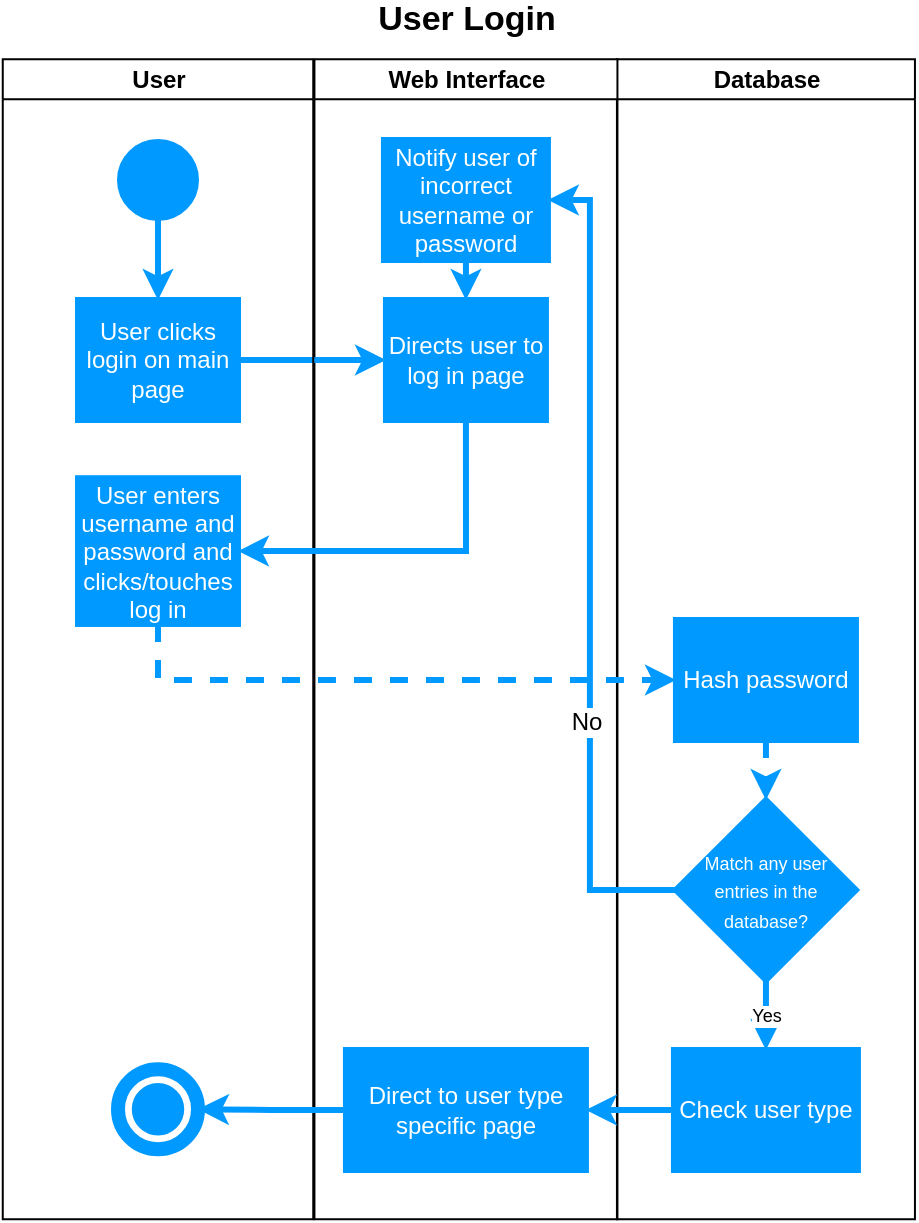 <mxfile version="16.5.6" type="google" pages="3"><diagram id="prtHgNgQTEPvFCAcTncT" name="Page-1"><mxGraphModel dx="1038" dy="575" grid="1" gridSize="10" guides="1" tooltips="1" connect="1" arrows="1" fold="1" page="1" pageScale="1" pageWidth="827" pageHeight="1169" math="0" shadow="0"><root><mxCell id="0"/><mxCell id="1" parent="0"/><mxCell id="dNxyNK7c78bLwvsdeMH5-22" value="Database" style="swimlane;html=1;startSize=20;horizontal=0;rotation=90;movable=1;resizable=1;rotatable=0;expand=0;collapsible=0;dropTarget=0;" parent="1" vertex="1"><mxGeometry x="275.97" y="485.11" width="580" height="149" as="geometry"/></mxCell><mxCell id="1AsbASucSbydyOSCbN1f-7" value="&lt;p style=&quot;line-height: 1.2&quot;&gt;&lt;font style=&quot;font-size: 9px&quot;&gt;Match any user entries in the database?&lt;/font&gt;&lt;/p&gt;" style="rhombus;whiteSpace=wrap;html=1;rounded=0;fontFamily=Helvetica;fontSize=12;fontColor=#FFFFFF;strokeColor=#0099FF;strokeWidth=3;fillColor=#0099FF;rotation=0;" vertex="1" parent="dNxyNK7c78bLwvsdeMH5-22"><mxGeometry x="245" y="154.89" width="90" height="90" as="geometry"/></mxCell><mxCell id="1AsbASucSbydyOSCbN1f-14" style="edgeStyle=orthogonalEdgeStyle;shape=connector;rounded=0;orthogonalLoop=1;jettySize=auto;html=1;exitX=0.5;exitY=1;exitDx=0;exitDy=0;entryX=0.5;entryY=0;entryDx=0;entryDy=0;dashed=1;labelBackgroundColor=default;fontFamily=Helvetica;fontSize=9;fontColor=#FFFFFF;startArrow=none;startFill=0;endArrow=classic;endFill=1;strokeColor=#0099FF;strokeWidth=3;" edge="1" parent="dNxyNK7c78bLwvsdeMH5-22" source="1AsbASucSbydyOSCbN1f-8" target="1AsbASucSbydyOSCbN1f-7"><mxGeometry relative="1" as="geometry"/></mxCell><mxCell id="1AsbASucSbydyOSCbN1f-8" value="&lt;font style=&quot;font-size: 12px&quot;&gt;Hash password&lt;/font&gt;" style="rounded=0;whiteSpace=wrap;html=1;fontFamily=Helvetica;fontSize=9;fontColor=#FFFFFF;strokeColor=#0099FF;strokeWidth=3;fillColor=#0099FF;rotation=0;" vertex="1" parent="dNxyNK7c78bLwvsdeMH5-22"><mxGeometry x="245" y="64.89" width="90" height="60" as="geometry"/></mxCell><mxCell id="dNxyNK7c78bLwvsdeMH5-21" value="Web Interface" style="swimlane;html=1;startSize=20;horizontal=0;rotation=90;movable=1;resizable=1;expand=0;collapsible=0;rotatable=0;dropTarget=0;" parent="1" vertex="1"><mxGeometry x="125.97" y="483.86" width="580" height="151.5" as="geometry"/></mxCell><mxCell id="dNxyNK7c78bLwvsdeMH5-26" value="&lt;font color=&quot;#ffffff&quot;&gt;Directs user to log in page&lt;/font&gt;" style="rounded=0;whiteSpace=wrap;html=1;fontFamily=Helvetica;fontSize=12;fontColor=#000000;align=center;strokeColor=#0099FF;strokeWidth=3;fillColor=#0099FF;rotation=0;" parent="dNxyNK7c78bLwvsdeMH5-21" vertex="1"><mxGeometry x="250" y="-93.86" width="80" height="60" as="geometry"/></mxCell><mxCell id="dNxyNK7c78bLwvsdeMH5-27" value="" style="edgeStyle=orthogonalEdgeStyle;rounded=0;orthogonalLoop=1;jettySize=auto;html=1;endArrow=classic;endFill=1;fontSize=12;fillColor=default;strokeColor=#0099FF;fontColor=#000000;strokeWidth=3;startArrow=none;startFill=0;" parent="1" source="dNxyNK7c78bLwvsdeMH5-24" target="dNxyNK7c78bLwvsdeMH5-26" edge="1"><mxGeometry relative="1" as="geometry"/></mxCell><mxCell id="dNxyNK7c78bLwvsdeMH5-20" value="User" style="swimlane;html=1;startSize=20;horizontal=0;rotation=90;movable=1;resizable=1;dropTarget=0;collapsible=0;expand=0;rotatable=0;" parent="1" vertex="1"><mxGeometry x="-28" y="481.98" width="580" height="155.25" as="geometry"/></mxCell><mxCell id="dNxyNK7c78bLwvsdeMH5-25" value="" style="edgeStyle=orthogonalEdgeStyle;rounded=0;orthogonalLoop=1;jettySize=auto;html=1;fontSize=12;fillColor=#0099FF;strokeColor=#0099FF;fontColor=#000000;strokeWidth=3;" parent="dNxyNK7c78bLwvsdeMH5-20" source="dNxyNK7c78bLwvsdeMH5-23" target="dNxyNK7c78bLwvsdeMH5-24" edge="1"><mxGeometry relative="1" as="geometry"/></mxCell><mxCell id="dNxyNK7c78bLwvsdeMH5-23" value="" style="ellipse;whiteSpace=wrap;html=1;fillColor=#0099FF;strokeColor=#0099FF;rotation=90;" parent="dNxyNK7c78bLwvsdeMH5-20" vertex="1"><mxGeometry x="270" y="-172" width="40" height="40" as="geometry"/></mxCell><mxCell id="dNxyNK7c78bLwvsdeMH5-24" value="&lt;font color=&quot;#ffffff&quot;&gt;User clicks login on main page&lt;/font&gt;" style="rounded=0;whiteSpace=wrap;html=1;fontFamily=Helvetica;fontSize=12;fontColor=#000000;align=center;strokeWidth=3;strokeColor=#0099FF;fillColor=#0099FF;rotation=0;" parent="dNxyNK7c78bLwvsdeMH5-20" vertex="1"><mxGeometry x="250" y="-91.98" width="80" height="60" as="geometry"/></mxCell><mxCell id="dNxyNK7c78bLwvsdeMH5-32" value="" style="ellipse;whiteSpace=wrap;html=1;strokeColor=#0099FF;strokeWidth=7;rotation=90;" parent="dNxyNK7c78bLwvsdeMH5-20" vertex="1"><mxGeometry x="270" y="292.62" width="40" height="40" as="geometry"/></mxCell><mxCell id="1AsbASucSbydyOSCbN1f-1" value="" style="ellipse;whiteSpace=wrap;html=1;aspect=fixed;strokeColor=#0099FF;strokeWidth=7;fillColor=#0099FF;rotation=90;" vertex="1" parent="dNxyNK7c78bLwvsdeMH5-20"><mxGeometry x="280.38" y="303" width="19.24" height="19.24" as="geometry"/></mxCell><mxCell id="1AsbASucSbydyOSCbN1f-4" value="User enters username and password and clicks/touches log in" style="rounded=0;whiteSpace=wrap;html=1;fontFamily=Helvetica;fontSize=12;fontColor=#FFFFFF;strokeColor=#0099FF;strokeWidth=3;fillColor=#0099FF;rotation=0;" vertex="1" parent="dNxyNK7c78bLwvsdeMH5-20"><mxGeometry x="250" y="-2.87" width="80" height="72.87" as="geometry"/></mxCell><mxCell id="1AsbASucSbydyOSCbN1f-12" style="edgeStyle=orthogonalEdgeStyle;shape=connector;rounded=0;orthogonalLoop=1;jettySize=auto;html=1;exitX=0.5;exitY=1;exitDx=0;exitDy=0;entryX=1;entryY=0.5;entryDx=0;entryDy=0;labelBackgroundColor=default;fontFamily=Helvetica;fontSize=9;fontColor=#FFFFFF;startArrow=none;startFill=0;endArrow=classic;endFill=1;strokeColor=#0099FF;strokeWidth=3;" edge="1" parent="1" source="dNxyNK7c78bLwvsdeMH5-26" target="1AsbASucSbydyOSCbN1f-4"><mxGeometry relative="1" as="geometry"/></mxCell><mxCell id="1AsbASucSbydyOSCbN1f-13" style="edgeStyle=orthogonalEdgeStyle;shape=connector;rounded=0;orthogonalLoop=1;jettySize=auto;html=1;exitX=0.5;exitY=1;exitDx=0;exitDy=0;entryX=0;entryY=0.5;entryDx=0;entryDy=0;labelBackgroundColor=default;fontFamily=Helvetica;fontSize=9;fontColor=#FFFFFF;startArrow=none;startFill=0;endArrow=classic;endFill=1;strokeColor=#0099FF;strokeWidth=3;dashed=1;" edge="1" parent="1" source="1AsbASucSbydyOSCbN1f-4" target="1AsbASucSbydyOSCbN1f-8"><mxGeometry relative="1" as="geometry"/></mxCell><mxCell id="1AsbASucSbydyOSCbN1f-24" style="edgeStyle=orthogonalEdgeStyle;shape=connector;rounded=0;orthogonalLoop=1;jettySize=auto;html=1;exitX=0;exitY=0.5;exitDx=0;exitDy=0;entryX=1;entryY=0.5;entryDx=0;entryDy=0;labelBackgroundColor=default;fontFamily=Helvetica;fontSize=9;fontColor=#FFFFFF;startArrow=none;startFill=0;endArrow=classic;endFill=1;strokeColor=#0099FF;strokeWidth=3;" edge="1" parent="1" source="1AsbASucSbydyOSCbN1f-21" target="1AsbASucSbydyOSCbN1f-23"><mxGeometry relative="1" as="geometry"/></mxCell><mxCell id="1AsbASucSbydyOSCbN1f-21" value="&lt;font color=&quot;#ffffff&quot; style=&quot;font-size: 12px&quot;&gt;Check user type&lt;/font&gt;" style="rounded=0;whiteSpace=wrap;html=1;fontFamily=Helvetica;fontSize=9;fontColor=#000000;strokeColor=#0099FF;strokeWidth=3;fillColor=#0099FF;" vertex="1" parent="1"><mxGeometry x="519.97" y="765" width="92" height="60" as="geometry"/></mxCell><mxCell id="1AsbASucSbydyOSCbN1f-22" value="&lt;font color=&quot;#000000&quot;&gt;Yes&lt;/font&gt;" style="edgeStyle=orthogonalEdgeStyle;shape=connector;rounded=0;orthogonalLoop=1;jettySize=auto;html=1;exitX=0.5;exitY=1;exitDx=0;exitDy=0;entryX=0.5;entryY=0;entryDx=0;entryDy=0;labelBackgroundColor=default;fontFamily=Helvetica;fontSize=9;fontColor=#FFFFFF;startArrow=none;startFill=0;endArrow=classic;endFill=1;strokeColor=#0099FF;strokeWidth=3;" edge="1" parent="1" source="1AsbASucSbydyOSCbN1f-7" target="1AsbASucSbydyOSCbN1f-21"><mxGeometry relative="1" as="geometry"/></mxCell><mxCell id="1AsbASucSbydyOSCbN1f-25" style="edgeStyle=orthogonalEdgeStyle;shape=connector;rounded=0;orthogonalLoop=1;jettySize=auto;html=1;exitX=0;exitY=0.5;exitDx=0;exitDy=0;entryX=0.5;entryY=0;entryDx=0;entryDy=0;labelBackgroundColor=default;fontFamily=Helvetica;fontSize=12;fontColor=#FFFFFF;startArrow=none;startFill=0;endArrow=classic;endFill=1;strokeColor=#0099FF;strokeWidth=3;" edge="1" parent="1" source="1AsbASucSbydyOSCbN1f-23" target="dNxyNK7c78bLwvsdeMH5-32"><mxGeometry relative="1" as="geometry"/></mxCell><mxCell id="1AsbASucSbydyOSCbN1f-23" value="&lt;font style=&quot;font-size: 12px&quot;&gt;Direct to user type specific page&lt;/font&gt;" style="rounded=0;whiteSpace=wrap;html=1;fontFamily=Helvetica;fontSize=9;fontColor=#FFFFFF;strokeColor=#0099FF;strokeWidth=3;fillColor=#0099FF;" vertex="1" parent="1"><mxGeometry x="355.97" y="765" width="120" height="60" as="geometry"/></mxCell><mxCell id="1AsbASucSbydyOSCbN1f-28" style="edgeStyle=orthogonalEdgeStyle;shape=connector;rounded=0;orthogonalLoop=1;jettySize=auto;html=1;exitX=0;exitY=0.5;exitDx=0;exitDy=0;entryX=1;entryY=0.5;entryDx=0;entryDy=0;labelBackgroundColor=default;fontFamily=Helvetica;fontSize=12;fontColor=#000000;startArrow=none;startFill=0;endArrow=classic;endFill=1;strokeColor=#0099FF;strokeWidth=3;" edge="1" parent="1" source="1AsbASucSbydyOSCbN1f-7" target="C3pvVAXz90cG3tknYhJM-1"><mxGeometry relative="1" as="geometry"><Array as="points"><mxPoint x="477.97" y="685"/><mxPoint x="477.97" y="340"/></Array></mxGeometry></mxCell><mxCell id="1AsbASucSbydyOSCbN1f-29" value="No" style="edgeLabel;html=1;align=center;verticalAlign=middle;resizable=0;points=[];fontSize=12;fontFamily=Helvetica;fontColor=#000000;" vertex="1" connectable="0" parent="1AsbASucSbydyOSCbN1f-28"><mxGeometry x="-0.302" y="1" relative="1" as="geometry"><mxPoint x="-1" y="15" as="offset"/></mxGeometry></mxCell><mxCell id="1AsbASucSbydyOSCbN1f-30" value="&lt;font style=&quot;font-size: 17px&quot;&gt;&lt;b&gt;User Login&lt;/b&gt;&lt;/font&gt;" style="text;html=1;align=center;verticalAlign=middle;resizable=0;points=[];autosize=1;strokeColor=none;fillColor=none;fontSize=12;fontFamily=Helvetica;fontColor=#000000;" vertex="1" parent="1"><mxGeometry x="365.97" y="240" width="100" height="20" as="geometry"/></mxCell><mxCell id="C3pvVAXz90cG3tknYhJM-2" style="edgeStyle=orthogonalEdgeStyle;shape=connector;rounded=0;orthogonalLoop=1;jettySize=auto;html=1;exitX=0.5;exitY=1;exitDx=0;exitDy=0;entryX=0.5;entryY=0;entryDx=0;entryDy=0;labelBackgroundColor=default;fontFamily=Helvetica;fontSize=12;fontColor=#FFFFFF;startArrow=none;startFill=0;endArrow=classic;endFill=1;strokeColor=#0099FF;strokeWidth=3;" edge="1" parent="1" source="C3pvVAXz90cG3tknYhJM-1" target="dNxyNK7c78bLwvsdeMH5-26"><mxGeometry relative="1" as="geometry"/></mxCell><mxCell id="C3pvVAXz90cG3tknYhJM-1" value="Notify user of incorrect username or password" style="rounded=0;whiteSpace=wrap;html=1;fontFamily=Helvetica;fontSize=12;fontColor=#FFFFFF;strokeColor=#0099FF;strokeWidth=3;fillColor=#0099FF;" vertex="1" parent="1"><mxGeometry x="374.97" y="310" width="82" height="60" as="geometry"/></mxCell></root></mxGraphModel></diagram><diagram id="3JajIT3uVccgjVq2IP1V" name="Page-2"><mxGraphModel dx="1038" dy="575" grid="1" gridSize="10" guides="1" tooltips="1" connect="1" arrows="1" fold="1" page="1" pageScale="1" pageWidth="850" pageHeight="1100" math="0" shadow="0"><root><mxCell id="QoOuzqn-Y1ngovhE8xoo-0"/><mxCell id="QoOuzqn-Y1ngovhE8xoo-1" parent="QoOuzqn-Y1ngovhE8xoo-0"/><mxCell id="QoOuzqn-Y1ngovhE8xoo-2" value="Database" style="swimlane;html=1;startSize=20;horizontal=0;rotation=90;movable=1;resizable=1;rotatable=0;expand=0;collapsible=0;dropTarget=0;" vertex="1" parent="QoOuzqn-Y1ngovhE8xoo-1"><mxGeometry x="286.97" y="503.11" width="580" height="149" as="geometry"/></mxCell><mxCell id="QoOuzqn-Y1ngovhE8xoo-6" value="Web Interface" style="swimlane;html=1;startSize=20;horizontal=0;rotation=90;movable=1;resizable=1;expand=0;collapsible=0;rotatable=0;dropTarget=0;" vertex="1" parent="QoOuzqn-Y1ngovhE8xoo-1"><mxGeometry x="136.97" y="501.86" width="580" height="151.5" as="geometry"/></mxCell><mxCell id="QoOuzqn-Y1ngovhE8xoo-7" value="&lt;font color=&quot;#ffffff&quot;&gt;Directs user to log in page&lt;/font&gt;" style="rounded=0;whiteSpace=wrap;html=1;fontFamily=Helvetica;fontSize=12;fontColor=#000000;align=center;strokeColor=#0099FF;strokeWidth=3;fillColor=#0099FF;rotation=0;" vertex="1" parent="QoOuzqn-Y1ngovhE8xoo-6"><mxGeometry x="250" y="-106" width="80" height="60" as="geometry"/></mxCell><mxCell id="QoOuzqn-Y1ngovhE8xoo-8" value="" style="edgeStyle=orthogonalEdgeStyle;rounded=0;orthogonalLoop=1;jettySize=auto;html=1;endArrow=classic;endFill=1;fontSize=12;fillColor=default;strokeColor=#0099FF;fontColor=#000000;strokeWidth=3;startArrow=none;startFill=0;" edge="1" parent="QoOuzqn-Y1ngovhE8xoo-1" source="QoOuzqn-Y1ngovhE8xoo-12" target="QoOuzqn-Y1ngovhE8xoo-7"><mxGeometry relative="1" as="geometry"/></mxCell><mxCell id="QoOuzqn-Y1ngovhE8xoo-9" value="User" style="swimlane;html=1;startSize=20;horizontal=0;rotation=90;movable=1;resizable=1;dropTarget=0;collapsible=0;expand=0;rotatable=0;" vertex="1" parent="QoOuzqn-Y1ngovhE8xoo-1"><mxGeometry x="-17" y="499.98" width="580" height="155.25" as="geometry"/></mxCell><mxCell id="QoOuzqn-Y1ngovhE8xoo-10" value="" style="edgeStyle=orthogonalEdgeStyle;rounded=0;orthogonalLoop=1;jettySize=auto;html=1;fontSize=12;fillColor=#0099FF;strokeColor=#0099FF;fontColor=#000000;strokeWidth=3;" edge="1" parent="QoOuzqn-Y1ngovhE8xoo-9" source="QoOuzqn-Y1ngovhE8xoo-11" target="QoOuzqn-Y1ngovhE8xoo-12"><mxGeometry relative="1" as="geometry"/></mxCell><mxCell id="QoOuzqn-Y1ngovhE8xoo-11" value="" style="ellipse;whiteSpace=wrap;html=1;fillColor=#0099FF;strokeColor=#0099FF;rotation=90;" vertex="1" parent="QoOuzqn-Y1ngovhE8xoo-9"><mxGeometry x="270" y="-172" width="40" height="40" as="geometry"/></mxCell><mxCell id="QoOuzqn-Y1ngovhE8xoo-12" value="&lt;font color=&quot;#ffffff&quot;&gt;User clicks login on main page&lt;/font&gt;" style="rounded=0;whiteSpace=wrap;html=1;fontFamily=Helvetica;fontSize=12;fontColor=#000000;align=center;strokeWidth=3;strokeColor=#0099FF;fillColor=#0099FF;rotation=0;" vertex="1" parent="QoOuzqn-Y1ngovhE8xoo-9"><mxGeometry x="250" y="-104.12" width="80" height="60" as="geometry"/></mxCell><mxCell id="QoOuzqn-Y1ngovhE8xoo-13" value="" style="ellipse;whiteSpace=wrap;html=1;strokeColor=#0099FF;strokeWidth=7;rotation=90;" vertex="1" parent="QoOuzqn-Y1ngovhE8xoo-9"><mxGeometry x="270" y="292.62" width="40" height="40" as="geometry"/></mxCell><mxCell id="QoOuzqn-Y1ngovhE8xoo-14" value="" style="ellipse;whiteSpace=wrap;html=1;aspect=fixed;strokeColor=#0099FF;strokeWidth=7;fillColor=#0099FF;rotation=90;" vertex="1" parent="QoOuzqn-Y1ngovhE8xoo-9"><mxGeometry x="280.38" y="303" width="19.24" height="19.24" as="geometry"/></mxCell><mxCell id="QoOuzqn-Y1ngovhE8xoo-15" value="User enters username and password and clicks/touches register" style="rounded=0;whiteSpace=wrap;html=1;fontFamily=Helvetica;fontSize=12;fontColor=#FFFFFF;strokeColor=#0099FF;strokeWidth=3;fillColor=#0099FF;rotation=0;" vertex="1" parent="QoOuzqn-Y1ngovhE8xoo-9"><mxGeometry x="250" y="-1.98" width="80" height="71.98" as="geometry"/></mxCell><mxCell id="QoOuzqn-Y1ngovhE8xoo-25" value="&lt;font style=&quot;font-size: 17px&quot;&gt;&lt;b&gt;User Registration&lt;/b&gt;&lt;/font&gt;" style="text;html=1;align=center;verticalAlign=middle;resizable=0;points=[];autosize=1;strokeColor=none;fillColor=none;fontSize=12;fontFamily=Helvetica;fontColor=#000000;" vertex="1" parent="QoOuzqn-Y1ngovhE8xoo-1"><mxGeometry x="346.97" y="258" width="160" height="20" as="geometry"/></mxCell><mxCell id="U3NJt5URhPcEzDdEGDcm-7" style="edgeStyle=orthogonalEdgeStyle;shape=connector;rounded=0;orthogonalLoop=1;jettySize=auto;html=1;exitX=0;exitY=0.5;exitDx=0;exitDy=0;entryX=1;entryY=0.5;entryDx=0;entryDy=0;labelBackgroundColor=default;fontFamily=Helvetica;fontSize=12;fontColor=#000000;startArrow=none;startFill=0;endArrow=classic;endFill=1;strokeColor=#0099FF;strokeWidth=3;" edge="1" parent="QoOuzqn-Y1ngovhE8xoo-1" source="xryfofkuOlYsXErZ2kMH-1" target="xryfofkuOlYsXErZ2kMH-5"><mxGeometry relative="1" as="geometry"/></mxCell><mxCell id="xryfofkuOlYsXErZ2kMH-1" value="&lt;font style=&quot;font-size: 12px&quot;&gt;&lt;font style=&quot;font-size: 12px&quot;&gt;Directs&lt;/font&gt;&lt;font style=&quot;font-size: 12px&quot;&gt;&lt;font style=&quot;font-size: 12px&quot;&gt;&amp;nbsp;&lt;/font&gt;user to registration page&lt;/font&gt;&lt;/font&gt;" style="rounded=0;whiteSpace=wrap;html=1;fontFamily=Helvetica;fontSize=17;fontColor=#FFFFFF;strokeColor=#0099FF;strokeWidth=3;fillColor=#0099FF;" vertex="1" parent="QoOuzqn-Y1ngovhE8xoo-1"><mxGeometry x="381.97" y="588" width="90" height="60" as="geometry"/></mxCell><mxCell id="xryfofkuOlYsXErZ2kMH-3" style="edgeStyle=orthogonalEdgeStyle;shape=connector;rounded=0;orthogonalLoop=1;jettySize=auto;html=1;exitX=0.5;exitY=1;exitDx=0;exitDy=0;entryX=0.5;entryY=0;entryDx=0;entryDy=0;labelBackgroundColor=default;fontFamily=Helvetica;fontSize=12;fontColor=#FFFFFF;startArrow=none;startFill=0;endArrow=classic;endFill=1;strokeColor=#0099FF;strokeWidth=3;" edge="1" parent="QoOuzqn-Y1ngovhE8xoo-1" source="QoOuzqn-Y1ngovhE8xoo-7" target="QoOuzqn-Y1ngovhE8xoo-15"><mxGeometry relative="1" as="geometry"/></mxCell><mxCell id="U3NJt5URhPcEzDdEGDcm-9" style="edgeStyle=orthogonalEdgeStyle;shape=connector;rounded=0;orthogonalLoop=1;jettySize=auto;html=1;exitX=0.5;exitY=1;exitDx=0;exitDy=0;entryX=0;entryY=0.5;entryDx=0;entryDy=0;labelBackgroundColor=default;fontFamily=Helvetica;fontSize=12;fontColor=#FFFFFF;startArrow=none;startFill=0;endArrow=classic;endFill=1;strokeColor=#0099FF;strokeWidth=3;dashed=1;" edge="1" parent="QoOuzqn-Y1ngovhE8xoo-1" source="xryfofkuOlYsXErZ2kMH-5" target="U3NJt5URhPcEzDdEGDcm-8"><mxGeometry relative="1" as="geometry"/></mxCell><mxCell id="xryfofkuOlYsXErZ2kMH-5" value="User enters new account info" style="rounded=0;whiteSpace=wrap;html=1;fontFamily=Helvetica;fontSize=12;fontColor=#FFFFFF;strokeColor=#0099FF;strokeWidth=3;fillColor=#0099FF;" vertex="1" parent="QoOuzqn-Y1ngovhE8xoo-1"><mxGeometry x="228" y="588" width="90" height="60" as="geometry"/></mxCell><mxCell id="U3NJt5URhPcEzDdEGDcm-5" style="edgeStyle=orthogonalEdgeStyle;shape=connector;rounded=0;orthogonalLoop=1;jettySize=auto;html=1;exitX=0.5;exitY=1;exitDx=0;exitDy=0;entryX=1;entryY=0.5;entryDx=0;entryDy=0;labelBackgroundColor=default;fontFamily=Helvetica;fontSize=12;fontColor=#FFFFFF;startArrow=none;startFill=0;endArrow=classic;endFill=1;strokeColor=#0099FF;strokeWidth=3;" edge="1" parent="QoOuzqn-Y1ngovhE8xoo-1" source="U3NJt5URhPcEzDdEGDcm-3" target="xryfofkuOlYsXErZ2kMH-1"><mxGeometry relative="1" as="geometry"/></mxCell><mxCell id="U3NJt5URhPcEzDdEGDcm-6" value="&lt;font color=&quot;#000000&quot;&gt;No&lt;/font&gt;" style="edgeLabel;html=1;align=center;verticalAlign=middle;resizable=0;points=[];fontSize=12;fontFamily=Helvetica;fontColor=#FFFFFF;" vertex="1" connectable="0" parent="U3NJt5URhPcEzDdEGDcm-5"><mxGeometry x="-0.244" y="-1" relative="1" as="geometry"><mxPoint x="-23" y="1" as="offset"/></mxGeometry></mxCell><mxCell id="AZyP1Is6_2jbAkYXMnV6-1" style="edgeStyle=orthogonalEdgeStyle;shape=connector;rounded=0;orthogonalLoop=1;jettySize=auto;html=1;exitX=1;exitY=0.5;exitDx=0;exitDy=0;entryX=1;entryY=0.5;entryDx=0;entryDy=0;labelBackgroundColor=default;fontFamily=Helvetica;fontSize=12;fontColor=#FFFFFF;startArrow=none;startFill=0;endArrow=classic;endFill=1;strokeColor=#0099FF;strokeWidth=3;" edge="1" parent="QoOuzqn-Y1ngovhE8xoo-1" source="U3NJt5URhPcEzDdEGDcm-3" target="AZyP1Is6_2jbAkYXMnV6-0"><mxGeometry relative="1" as="geometry"/></mxCell><mxCell id="AZyP1Is6_2jbAkYXMnV6-4" value="&lt;font color=&quot;#000000&quot;&gt;Yes&lt;/font&gt;" style="edgeLabel;html=1;align=center;verticalAlign=middle;resizable=0;points=[];fontSize=12;fontFamily=Helvetica;fontColor=#FFFFFF;" vertex="1" connectable="0" parent="AZyP1Is6_2jbAkYXMnV6-1"><mxGeometry x="0.132" y="1" relative="1" as="geometry"><mxPoint as="offset"/></mxGeometry></mxCell><mxCell id="U3NJt5URhPcEzDdEGDcm-3" value="User already exist?" style="rhombus;whiteSpace=wrap;html=1;rounded=0;fontFamily=Helvetica;fontSize=12;fontColor=#FFFFFF;strokeColor=#0099FF;strokeWidth=3;fillColor=#0099FF;" vertex="1" parent="QoOuzqn-Y1ngovhE8xoo-1"><mxGeometry x="541.97" y="493.99" width="70" height="80" as="geometry"/></mxCell><mxCell id="U3NJt5URhPcEzDdEGDcm-4" style="edgeStyle=orthogonalEdgeStyle;shape=connector;rounded=0;orthogonalLoop=1;jettySize=auto;html=1;exitX=1;exitY=0.5;exitDx=0;exitDy=0;entryX=0;entryY=0.5;entryDx=0;entryDy=0;labelBackgroundColor=default;fontFamily=Helvetica;fontSize=12;fontColor=#FFFFFF;startArrow=none;startFill=0;endArrow=classic;endFill=1;strokeColor=#0099FF;strokeWidth=3;dashed=1;" edge="1" parent="QoOuzqn-Y1ngovhE8xoo-1" source="QoOuzqn-Y1ngovhE8xoo-15" target="U3NJt5URhPcEzDdEGDcm-3"><mxGeometry relative="1" as="geometry"/></mxCell><mxCell id="AZyP1Is6_2jbAkYXMnV6-2" style="edgeStyle=orthogonalEdgeStyle;shape=connector;rounded=0;orthogonalLoop=1;jettySize=auto;html=1;exitX=0.5;exitY=1;exitDx=0;exitDy=0;entryX=0.5;entryY=0;entryDx=0;entryDy=0;labelBackgroundColor=default;fontFamily=Helvetica;fontSize=12;fontColor=#FFFFFF;startArrow=none;startFill=0;endArrow=classic;endFill=1;strokeColor=#0099FF;strokeWidth=3;" edge="1" parent="QoOuzqn-Y1ngovhE8xoo-1" source="U3NJt5URhPcEzDdEGDcm-8" target="AZyP1Is6_2jbAkYXMnV6-0"><mxGeometry relative="1" as="geometry"/></mxCell><mxCell id="U3NJt5URhPcEzDdEGDcm-8" value="&lt;font color=&quot;#ffffff&quot;&gt;Store user data&lt;/font&gt;" style="rounded=0;whiteSpace=wrap;html=1;fontFamily=Helvetica;fontSize=12;fontColor=#000000;strokeColor=#0099FF;strokeWidth=3;fillColor=#0099FF;" vertex="1" parent="QoOuzqn-Y1ngovhE8xoo-1"><mxGeometry x="530.97" y="655.23" width="92" height="60" as="geometry"/></mxCell><mxCell id="AZyP1Is6_2jbAkYXMnV6-3" style="edgeStyle=orthogonalEdgeStyle;shape=connector;rounded=0;orthogonalLoop=1;jettySize=auto;html=1;exitX=0;exitY=0.5;exitDx=0;exitDy=0;entryX=0.5;entryY=0;entryDx=0;entryDy=0;labelBackgroundColor=default;fontFamily=Helvetica;fontSize=12;fontColor=#FFFFFF;startArrow=none;startFill=0;endArrow=classic;endFill=1;strokeColor=#0099FF;strokeWidth=3;" edge="1" parent="QoOuzqn-Y1ngovhE8xoo-1" source="AZyP1Is6_2jbAkYXMnV6-0" target="QoOuzqn-Y1ngovhE8xoo-13"><mxGeometry relative="1" as="geometry"/></mxCell><mxCell id="AZyP1Is6_2jbAkYXMnV6-0" value="Direct to user type specific page (logged in)" style="rounded=0;whiteSpace=wrap;html=1;fontFamily=Helvetica;fontSize=12;fontColor=#FFFFFF;strokeColor=#0099FF;strokeWidth=3;fillColor=#0099FF;" vertex="1" parent="QoOuzqn-Y1ngovhE8xoo-1"><mxGeometry x="366.97" y="783" width="120" height="60" as="geometry"/></mxCell></root></mxGraphModel></diagram><diagram id="JGk_ReD1s0EYp6fun9Ih" name="Page-3"><mxGraphModel dx="1038" dy="575" grid="1" gridSize="10" guides="1" tooltips="1" connect="1" arrows="1" fold="1" page="1" pageScale="1" pageWidth="850" pageHeight="1100" math="0" shadow="0"><root><mxCell id="CjeRjx7Pq3sbZrcWNuBL-0"/><mxCell id="CjeRjx7Pq3sbZrcWNuBL-1" parent="CjeRjx7Pq3sbZrcWNuBL-0"/><mxCell id="CjeRjx7Pq3sbZrcWNuBL-2" value="Database" style="swimlane;html=1;startSize=20;horizontal=0;rotation=90;movable=1;resizable=1;rotatable=0;expand=0;collapsible=0;dropTarget=0;" vertex="1" parent="CjeRjx7Pq3sbZrcWNuBL-1"><mxGeometry x="261.97" y="473.13" width="630" height="149" as="geometry"/></mxCell><mxCell id="CjeRjx7Pq3sbZrcWNuBL-3" value="Worker" style="swimlane;html=1;startSize=20;horizontal=0;rotation=90;movable=1;resizable=1;expand=0;collapsible=0;rotatable=0;dropTarget=0;" vertex="1" parent="CjeRjx7Pq3sbZrcWNuBL-1"><mxGeometry x="111.97" y="471.88" width="630" height="151.5" as="geometry"/></mxCell><mxCell id="CjeRjx7Pq3sbZrcWNuBL-6" value="Customer" style="swimlane;html=1;startSize=20;horizontal=0;rotation=90;movable=1;resizable=1;dropTarget=0;collapsible=0;expand=0;rotatable=0;" vertex="1" parent="CjeRjx7Pq3sbZrcWNuBL-1"><mxGeometry x="-42" y="470" width="630" height="155.25" as="geometry"/></mxCell><mxCell id="CjeRjx7Pq3sbZrcWNuBL-13" value="&lt;font style=&quot;font-size: 17px&quot;&gt;&lt;b&gt;Job Flow&lt;/b&gt;&lt;/font&gt;" style="text;html=1;align=center;verticalAlign=middle;resizable=0;points=[];autosize=1;strokeColor=none;fillColor=none;fontSize=12;fontFamily=Helvetica;fontColor=#000000;" vertex="1" parent="CjeRjx7Pq3sbZrcWNuBL-1"><mxGeometry x="379.98" y="200" width="90" height="20" as="geometry"/></mxCell><mxCell id="CjeRjx7Pq3sbZrcWNuBL-32" style="edgeStyle=orthogonalEdgeStyle;shape=connector;rounded=0;orthogonalLoop=1;jettySize=auto;html=1;exitX=0.5;exitY=1;exitDx=0;exitDy=0;entryX=1;entryY=0.5;entryDx=0;entryDy=0;labelBackgroundColor=default;fontFamily=Helvetica;fontSize=12;fontColor=#FFFFFF;startArrow=none;startFill=0;endArrow=classic;endFill=1;strokeColor=#0099FF;strokeWidth=3;dashed=1;" edge="1" parent="CjeRjx7Pq3sbZrcWNuBL-1" source="CjeRjx7Pq3sbZrcWNuBL-29" target="CjeRjx7Pq3sbZrcWNuBL-31"><mxGeometry relative="1" as="geometry"/></mxCell><mxCell id="CjeRjx7Pq3sbZrcWNuBL-33" value="&lt;font color=&quot;#000000&quot;&gt;List of Available jobs&lt;/font&gt;" style="edgeLabel;html=1;align=center;verticalAlign=middle;resizable=0;points=[];fontSize=12;fontFamily=Helvetica;fontColor=#FFFFFF;" vertex="1" connectable="0" parent="CjeRjx7Pq3sbZrcWNuBL-32"><mxGeometry x="-0.247" y="-4" relative="1" as="geometry"><mxPoint x="17" y="-14" as="offset"/></mxGeometry></mxCell><mxCell id="CjeRjx7Pq3sbZrcWNuBL-29" value="&lt;font color=&quot;#ffffff&quot;&gt;Store job data&lt;/font&gt;" style="rounded=0;whiteSpace=wrap;html=1;fontFamily=Helvetica;fontSize=12;fontColor=#000000;strokeColor=#0099FF;strokeWidth=3;fillColor=#0099FF;" vertex="1" parent="CjeRjx7Pq3sbZrcWNuBL-1"><mxGeometry x="514.98" y="338" width="120" height="60" as="geometry"/></mxCell><mxCell id="CjeRjx7Pq3sbZrcWNuBL-37" style="edgeStyle=orthogonalEdgeStyle;shape=connector;rounded=0;orthogonalLoop=1;jettySize=auto;html=1;exitX=0.5;exitY=1;exitDx=0;exitDy=0;entryX=0.5;entryY=0;entryDx=0;entryDy=0;labelBackgroundColor=default;fontFamily=Helvetica;fontSize=12;fontColor=#FFFFFF;startArrow=none;startFill=0;endArrow=classic;endFill=1;strokeColor=#0099FF;strokeWidth=3;" edge="1" parent="CjeRjx7Pq3sbZrcWNuBL-1" source="CjeRjx7Pq3sbZrcWNuBL-31" target="CjeRjx7Pq3sbZrcWNuBL-36"><mxGeometry relative="1" as="geometry"/></mxCell><mxCell id="CjeRjx7Pq3sbZrcWNuBL-31" value="Look for jobs" style="rounded=0;whiteSpace=wrap;html=1;fontFamily=Helvetica;fontSize=12;fontColor=#FFFFFF;strokeColor=#0099FF;strokeWidth=3;fillColor=#0099FF;" vertex="1" parent="CjeRjx7Pq3sbZrcWNuBL-1"><mxGeometry x="364.98" y="398" width="120" height="60" as="geometry"/></mxCell><mxCell id="CjeRjx7Pq3sbZrcWNuBL-40" style="edgeStyle=orthogonalEdgeStyle;shape=connector;rounded=0;orthogonalLoop=1;jettySize=auto;html=1;exitX=0.5;exitY=1;exitDx=0;exitDy=0;entryX=1;entryY=0.5;entryDx=0;entryDy=0;labelBackgroundColor=default;fontFamily=Helvetica;fontSize=12;fontColor=#FFFFFF;startArrow=none;startFill=0;endArrow=classic;endFill=1;strokeColor=#0099FF;strokeWidth=3;" edge="1" parent="CjeRjx7Pq3sbZrcWNuBL-1" source="CjeRjx7Pq3sbZrcWNuBL-34" target="CjeRjx7Pq3sbZrcWNuBL-39"><mxGeometry relative="1" as="geometry"/></mxCell><mxCell id="CjeRjx7Pq3sbZrcWNuBL-34" value="&lt;font color=&quot;#ffffff&quot;&gt;Mark as accepted&lt;/font&gt;" style="rounded=0;whiteSpace=wrap;html=1;fontFamily=Helvetica;fontSize=12;fontColor=#000000;strokeColor=#0099FF;strokeWidth=3;fillColor=#0099FF;" vertex="1" parent="CjeRjx7Pq3sbZrcWNuBL-1"><mxGeometry x="514.98" y="489.61" width="120" height="60" as="geometry"/></mxCell><mxCell id="CjeRjx7Pq3sbZrcWNuBL-38" style="edgeStyle=orthogonalEdgeStyle;shape=connector;rounded=0;orthogonalLoop=1;jettySize=auto;html=1;exitX=1;exitY=0.5;exitDx=0;exitDy=0;entryX=0;entryY=0.5;entryDx=0;entryDy=0;labelBackgroundColor=default;fontFamily=Helvetica;fontSize=12;fontColor=#FFFFFF;startArrow=none;startFill=0;endArrow=classic;endFill=1;strokeColor=#0099FF;strokeWidth=3;" edge="1" parent="CjeRjx7Pq3sbZrcWNuBL-1" source="CjeRjx7Pq3sbZrcWNuBL-36" target="CjeRjx7Pq3sbZrcWNuBL-34"><mxGeometry relative="1" as="geometry"/></mxCell><mxCell id="CjeRjx7Pq3sbZrcWNuBL-36" value="Accept job" style="rounded=0;whiteSpace=wrap;html=1;fontFamily=Helvetica;fontSize=12;fontColor=#FFFFFF;strokeColor=#0099FF;strokeWidth=3;fillColor=#0099FF;" vertex="1" parent="CjeRjx7Pq3sbZrcWNuBL-1"><mxGeometry x="364.98" y="489.61" width="120" height="60" as="geometry"/></mxCell><mxCell id="CjeRjx7Pq3sbZrcWNuBL-43" style="edgeStyle=orthogonalEdgeStyle;shape=connector;rounded=0;orthogonalLoop=1;jettySize=auto;html=1;exitX=0.5;exitY=1;exitDx=0;exitDy=0;entryX=0.5;entryY=0;entryDx=0;entryDy=0;labelBackgroundColor=default;fontFamily=Helvetica;fontSize=12;fontColor=#FFFFFF;startArrow=none;startFill=0;endArrow=classic;endFill=1;strokeColor=#0099FF;strokeWidth=3;" edge="1" parent="CjeRjx7Pq3sbZrcWNuBL-1" source="CjeRjx7Pq3sbZrcWNuBL-39" target="CjeRjx7Pq3sbZrcWNuBL-41"><mxGeometry relative="1" as="geometry"/></mxCell><mxCell id="CjeRjx7Pq3sbZrcWNuBL-39" value="Complete job" style="rounded=0;whiteSpace=wrap;html=1;fontFamily=Helvetica;fontSize=12;fontColor=#FFFFFF;strokeColor=#0099FF;strokeWidth=3;fillColor=#0099FF;" vertex="1" parent="CjeRjx7Pq3sbZrcWNuBL-1"><mxGeometry x="364.98" y="570" width="120" height="60" as="geometry"/></mxCell><mxCell id="CjeRjx7Pq3sbZrcWNuBL-51" style="edgeStyle=orthogonalEdgeStyle;shape=connector;rounded=0;orthogonalLoop=1;jettySize=auto;html=1;exitX=0;exitY=0.5;exitDx=0;exitDy=0;entryX=1;entryY=0.5;entryDx=0;entryDy=0;labelBackgroundColor=default;fontFamily=Helvetica;fontSize=12;fontColor=#FFFFFF;startArrow=none;startFill=0;endArrow=classic;endFill=1;strokeColor=#0099FF;strokeWidth=3;" edge="1" parent="CjeRjx7Pq3sbZrcWNuBL-1" source="CjeRjx7Pq3sbZrcWNuBL-41" target="CjeRjx7Pq3sbZrcWNuBL-48"><mxGeometry relative="1" as="geometry"/></mxCell><mxCell id="CjeRjx7Pq3sbZrcWNuBL-41" value="Mark as complete" style="rounded=0;whiteSpace=wrap;html=1;fontFamily=Helvetica;fontSize=12;fontColor=#FFFFFF;strokeColor=#0099FF;strokeWidth=3;fillColor=#0099FF;" vertex="1" parent="CjeRjx7Pq3sbZrcWNuBL-1"><mxGeometry x="514.98" y="670" width="120" height="60" as="geometry"/></mxCell><mxCell id="CjeRjx7Pq3sbZrcWNuBL-10" value="" style="ellipse;whiteSpace=wrap;html=1;strokeColor=#0099FF;strokeWidth=7;rotation=90;" vertex="1" parent="CjeRjx7Pq3sbZrcWNuBL-1"><mxGeometry x="250.98" y="780" width="40" height="40" as="geometry"/></mxCell><mxCell id="CjeRjx7Pq3sbZrcWNuBL-11" value="" style="ellipse;whiteSpace=wrap;html=1;aspect=fixed;strokeColor=#0099FF;strokeWidth=7;fillColor=#0099FF;rotation=90;" vertex="1" parent="CjeRjx7Pq3sbZrcWNuBL-1"><mxGeometry x="261.36" y="790.38" width="19.24" height="19.24" as="geometry"/></mxCell><mxCell id="CjeRjx7Pq3sbZrcWNuBL-46" style="edgeStyle=orthogonalEdgeStyle;shape=connector;rounded=0;orthogonalLoop=1;jettySize=auto;html=1;exitX=1;exitY=0.5;exitDx=0;exitDy=0;entryX=0;entryY=0.5;entryDx=0;entryDy=0;labelBackgroundColor=default;fontFamily=Helvetica;fontSize=12;fontColor=#FFFFFF;startArrow=none;startFill=0;endArrow=classic;endFill=1;strokeColor=#0099FF;strokeWidth=3;" edge="1" parent="CjeRjx7Pq3sbZrcWNuBL-1" source="CjeRjx7Pq3sbZrcWNuBL-44" target="CjeRjx7Pq3sbZrcWNuBL-29"><mxGeometry relative="1" as="geometry"/></mxCell><mxCell id="CjeRjx7Pq3sbZrcWNuBL-44" value="Create job" style="rounded=0;whiteSpace=wrap;html=1;fontFamily=Helvetica;fontSize=12;fontColor=#FFFFFF;strokeColor=#0099FF;strokeWidth=3;fillColor=#0099FF;" vertex="1" parent="CjeRjx7Pq3sbZrcWNuBL-1"><mxGeometry x="211.01" y="338" width="120" height="60" as="geometry"/></mxCell><mxCell id="CjeRjx7Pq3sbZrcWNuBL-47" style="edgeStyle=orthogonalEdgeStyle;shape=connector;rounded=0;orthogonalLoop=1;jettySize=auto;html=1;exitX=0.5;exitY=1;exitDx=0;exitDy=0;entryX=0.5;entryY=0;entryDx=0;entryDy=0;labelBackgroundColor=default;fontFamily=Helvetica;fontSize=12;fontColor=#FFFFFF;startArrow=none;startFill=0;endArrow=classic;endFill=1;strokeColor=#0099FF;strokeWidth=3;" edge="1" parent="CjeRjx7Pq3sbZrcWNuBL-1" source="CjeRjx7Pq3sbZrcWNuBL-45" target="CjeRjx7Pq3sbZrcWNuBL-44"><mxGeometry relative="1" as="geometry"/></mxCell><mxCell id="CjeRjx7Pq3sbZrcWNuBL-45" value="" style="ellipse;whiteSpace=wrap;html=1;aspect=fixed;rounded=0;fontFamily=Helvetica;fontSize=12;fontColor=#FFFFFF;strokeColor=#0099FF;strokeWidth=3;fillColor=#0099FF;" vertex="1" parent="CjeRjx7Pq3sbZrcWNuBL-1"><mxGeometry x="251.01" y="270" width="40" height="40" as="geometry"/></mxCell><mxCell id="CjeRjx7Pq3sbZrcWNuBL-50" style="edgeStyle=orthogonalEdgeStyle;shape=connector;rounded=0;orthogonalLoop=1;jettySize=auto;html=1;exitX=0.5;exitY=1;exitDx=0;exitDy=0;entryX=0.5;entryY=0;entryDx=0;entryDy=0;labelBackgroundColor=default;fontFamily=Helvetica;fontSize=12;fontColor=#FFFFFF;startArrow=none;startFill=0;endArrow=classic;endFill=1;strokeColor=#0099FF;strokeWidth=3;" edge="1" parent="CjeRjx7Pq3sbZrcWNuBL-1" source="CjeRjx7Pq3sbZrcWNuBL-48" target="CjeRjx7Pq3sbZrcWNuBL-49"><mxGeometry relative="1" as="geometry"/></mxCell><mxCell id="CjeRjx7Pq3sbZrcWNuBL-48" value="Review Worker" style="rounded=0;whiteSpace=wrap;html=1;fontFamily=Helvetica;fontSize=12;fontColor=#FFFFFF;strokeColor=#0099FF;strokeWidth=3;fillColor=#0099FF;" vertex="1" parent="CjeRjx7Pq3sbZrcWNuBL-1"><mxGeometry x="210.98" y="670" width="120" height="60" as="geometry"/></mxCell><mxCell id="CjeRjx7Pq3sbZrcWNuBL-52" style="edgeStyle=orthogonalEdgeStyle;shape=connector;rounded=0;orthogonalLoop=1;jettySize=auto;html=1;exitX=0;exitY=0.5;exitDx=0;exitDy=0;entryX=0.5;entryY=0;entryDx=0;entryDy=0;labelBackgroundColor=default;fontFamily=Helvetica;fontSize=12;fontColor=#FFFFFF;startArrow=none;startFill=0;endArrow=classic;endFill=1;strokeColor=#0099FF;strokeWidth=3;" edge="1" parent="CjeRjx7Pq3sbZrcWNuBL-1" source="CjeRjx7Pq3sbZrcWNuBL-49" target="CjeRjx7Pq3sbZrcWNuBL-10"><mxGeometry relative="1" as="geometry"/></mxCell><mxCell id="CjeRjx7Pq3sbZrcWNuBL-49" value="Store review" style="rounded=0;whiteSpace=wrap;html=1;fontFamily=Helvetica;fontSize=12;fontColor=#FFFFFF;strokeColor=#0099FF;strokeWidth=3;fillColor=#0099FF;" vertex="1" parent="CjeRjx7Pq3sbZrcWNuBL-1"><mxGeometry x="514.98" y="770" width="120" height="60" as="geometry"/></mxCell></root></mxGraphModel></diagram></mxfile>